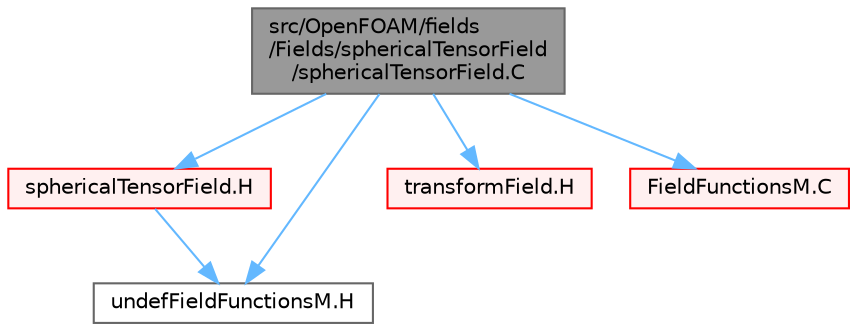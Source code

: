digraph "src/OpenFOAM/fields/Fields/sphericalTensorField/sphericalTensorField.C"
{
 // LATEX_PDF_SIZE
  bgcolor="transparent";
  edge [fontname=Helvetica,fontsize=10,labelfontname=Helvetica,labelfontsize=10];
  node [fontname=Helvetica,fontsize=10,shape=box,height=0.2,width=0.4];
  Node1 [id="Node000001",label="src/OpenFOAM/fields\l/Fields/sphericalTensorField\l/sphericalTensorField.C",height=0.2,width=0.4,color="gray40", fillcolor="grey60", style="filled", fontcolor="black",tooltip=" "];
  Node1 -> Node2 [id="edge1_Node000001_Node000002",color="steelblue1",style="solid",tooltip=" "];
  Node2 [id="Node000002",label="sphericalTensorField.H",height=0.2,width=0.4,color="red", fillcolor="#FFF0F0", style="filled",URL="$sphericalTensorField_8H.html",tooltip=" "];
  Node2 -> Node160 [id="edge2_Node000002_Node000160",color="steelblue1",style="solid",tooltip=" "];
  Node160 [id="Node000160",label="undefFieldFunctionsM.H",height=0.2,width=0.4,color="grey40", fillcolor="white", style="filled",URL="$undefFieldFunctionsM_8H.html",tooltip=" "];
  Node1 -> Node167 [id="edge3_Node000001_Node000167",color="steelblue1",style="solid",tooltip=" "];
  Node167 [id="Node000167",label="transformField.H",height=0.2,width=0.4,color="red", fillcolor="#FFF0F0", style="filled",URL="$transformField_8H.html",tooltip="Spatial transformation functions for primitive fields."];
  Node1 -> Node197 [id="edge4_Node000001_Node000197",color="steelblue1",style="solid",tooltip=" "];
  Node197 [id="Node000197",label="FieldFunctionsM.C",height=0.2,width=0.4,color="red", fillcolor="#FFF0F0", style="filled",URL="$FieldFunctionsM_8C.html",tooltip=" "];
  Node1 -> Node160 [id="edge5_Node000001_Node000160",color="steelblue1",style="solid",tooltip=" "];
}
